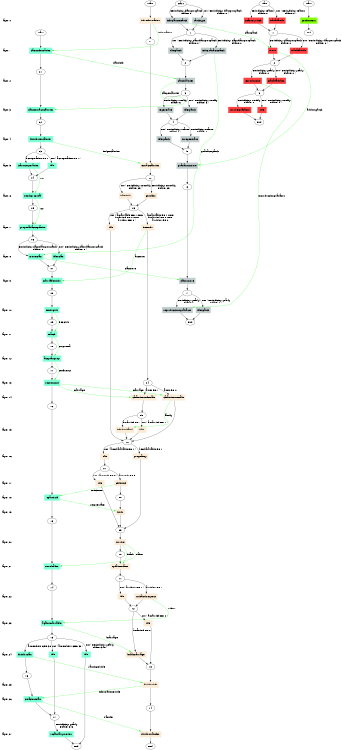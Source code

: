 digraph state_graph {
	rankdir=TB;
	size="8,5;"
	layer_0 [shape=plaintext, label="layer 0"];
	layer_1 [shape=plaintext, label="layer 1"];
	layer_0 -> layer_1 [style=invis];
	layer_2 [shape=plaintext, label="layer 2"];
	layer_1 -> layer_2 [style=invis];
	layer_3 [shape=plaintext, label="layer 3"];
	layer_2 -> layer_3 [style=invis];
	layer_4 [shape=plaintext, label="layer 4"];
	layer_3 -> layer_4 [style=invis];
	layer_5 [shape=plaintext, label="layer 5"];
	layer_4 -> layer_5 [style=invis];
	layer_6 [shape=plaintext, label="layer 6"];
	layer_5 -> layer_6 [style=invis];
	layer_7 [shape=plaintext, label="layer 7"];
	layer_6 -> layer_7 [style=invis];
	layer_8 [shape=plaintext, label="layer 8"];
	layer_7 -> layer_8 [style=invis];
	layer_9 [shape=plaintext, label="layer 9"];
	layer_8 -> layer_9 [style=invis];
	layer_10 [shape=plaintext, label="layer 10"];
	layer_9 -> layer_10 [style=invis];
	layer_11 [shape=plaintext, label="layer 11"];
	layer_10 -> layer_11 [style=invis];
	layer_12 [shape=plaintext, label="layer 12"];
	layer_11 -> layer_12 [style=invis];
	layer_13 [shape=plaintext, label="layer 13"];
	layer_12 -> layer_13 [style=invis];
	layer_14 [shape=plaintext, label="layer 14"];
	layer_13 -> layer_14 [style=invis];
	layer_15 [shape=plaintext, label="layer 15"];
	layer_14 -> layer_15 [style=invis];
	layer_16 [shape=plaintext, label="layer 16"];
	layer_15 -> layer_16 [style=invis];
	layer_17 [shape=plaintext, label="layer 17"];
	layer_16 -> layer_17 [style=invis];
	layer_18 [shape=plaintext, label="layer 18"];
	layer_17 -> layer_18 [style=invis];
	layer_19 [shape=plaintext, label="layer 19"];
	layer_18 -> layer_19 [style=invis];
	layer_20 [shape=plaintext, label="layer 20"];
	layer_19 -> layer_20 [style=invis];
	layer_21 [shape=plaintext, label="layer 21"];
	layer_20 -> layer_21 [style=invis];
	layer_22 [shape=plaintext, label="layer 22"];
	layer_21 -> layer_22 [style=invis];
	layer_23 [shape=plaintext, label="layer 23"];
	layer_22 -> layer_23 [style=invis];
	layer_24 [shape=plaintext, label="layer 24"];
	layer_23 -> layer_24 [style=invis];
	layer_25 [shape=plaintext, label="layer 25"];
	layer_24 -> layer_25 [style=invis];
	layer_26 [shape=plaintext, label="layer 26"];
	layer_25 -> layer_26 [style=invis];
	layer_27 [shape=plaintext, label="layer 27"];
	layer_26 -> layer_27 [style=invis];
	
	/* States */
	indv_end [label = "end"]
	indv_14 [label = "14"]
	indv_13 [label = "13"]
	indv_12 [label = "12"]
	indv_11 [label = "11"]
	indv_10 [label = "10"]
	indv_08 [label = "08"]
	indv_07 [label = "07"]
	indv_09 [label = "09"]
	indv_05 [label = "05"]
	indv_06 [label = "06"]
	indv_04 [label = "04"]
	indv_03 [label = "03"]
	indv_02 [label = "02"]
	indv_01 [label = "01"]
	indv_start [label = "start"]
	clan_end [label = "end"]
	clan_17 [label = "17"]
	clan_16 [label = "16"]
	clan_15 [label = "15"]
	clan_14 [label = "14"]
	clan_13 [label = "13"]
	clan_12 [label = "12"]
	clan_11 [label = "11"]
	clan_10 [label = "10"]
	clan_09 [label = "09"]
	clan_08 [label = "08"]
	clan_07 [label = "07"]
	clan_06 [label = "06"]
	clan_05 [label = "05"]
	clan_04 [label = "04"]
	clan_03 [label = "03"]
	clan_02 [label = "02"]
	clan_01 [label = "01"]
	clan_start [label = "start"]
	patch_end [label = "end"]
	patch_7 [label = "7"]
	patch_6 [label = "6"]
	patch_5 [label = "5"]
	patch_4 [label = "4"]
	patch_3 [label = "3"]
	patch_2 [label = "2"]
	patch_1 [label = "1"]
	patch_start [label = "start"]
	manada_guanacos_end [label = "end"]
	manada_guanacos_3 [label = "3"]
	manada_guanacos_2 [label = "2"]
	manada_guanacos_1 [label = "1"]
	manada_guanacos_start [label = "start"]
	hunting_end [label = "end"]
	hunting_start [label = "start"]
	indv_indvInformation_start_01 [label = "indvInformation", shape = box,style=filled,color=antiquewhite];
	indv_extractcalories_01_02 [label = "extractcalories", shape = box,style=filled,color=antiquewhite];
	indv_getolder_02_03 [label = "getolder", shape = box,style=filled,color=antiquewhite];
	indv_idle_indv_02_03 [label = "idle_indv", shape = box,style=filled,color=antiquewhite];
	indv_freeIndv_03_04 [label = "freeIndv", shape = box,style=filled,color=antiquewhite];
	indv_idle_03_06 [label = "idle", shape = box,style=filled,color=antiquewhite];
	indv_casamiento_female_04_05 [label = "casamiento_female", shape = box,style=filled,color=antiquewhite];
	indv_casamiento_male_04_06 [label = "casamiento_male", shape = box,style=filled,color=antiquewhite];
	indv_info_husband_05_06 [label = "info_husband", shape = box,style=filled,color=antiquewhite];
	indv_idle_05_06 [label = "idle", shape = box,style=filled,color=antiquewhite];
	indv_pregnancy_06_09 [label = "pregnancy", shape = box,style=filled,color=antiquewhite];
	indv_idle_06_07 [label = "idle", shape = box,style=filled,color=antiquewhite];
	indv_child_inf_07_08 [label = "child_inf", shape = box,style=filled,color=antiquewhite];
	indv_idle_07_09 [label = "idle", shape = box,style=filled,color=antiquewhite];
	indv_birth_08_09 [label = "birth", shape = box,style=filled,color=antiquewhite];
	indv_survive_09_10 [label = "survive", shape = box,style=filled,color=antiquewhite];
	indv_update_status_10_11 [label = "update_status", shape = box,style=filled,color=antiquewhite];
	indv_husband_request_11_12 [label = "husband_request", shape = box,style=filled,color=antiquewhite];
	indv_idle_11_12 [label = "idle", shape = box,style=filled,color=antiquewhite];
	indv_local_marriage_12_13 [label = "local_marriage", shape = box,style=filled,color=antiquewhite];
	indv_idle_12_13 [label = "idle", shape = box,style=filled,color=antiquewhite];
	indv_dividir_info_13_14 [label = "dividir_info", shape = box,style=filled,color=antiquewhite];
	indv_dividir_transfer_14_end [label = "dividir_transfer", shape = box,style=filled,color=antiquewhite];
	clan_clan_Information_start_01 [label = "clan_Information", shape = box,style=filled,color=aquamarine];
	clan_clan_extract_calories_01_02 [label = "clan_extract_calories", shape = box,style=filled,color=aquamarine];
	clan_distribute_calories_02_03 [label = "distribute_calories", shape = box,style=filled,color=aquamarine];
	clan_start_cooperation_03_04 [label = "start_cooperation", shape = box,style=filled,color=aquamarine];
	clan_idle_03_04 [label = "idle", shape = box,style=filled,color=aquamarine];
	clan_send_proposal_04_05 [label = "send_proposal", shape = box,style=filled,color=aquamarine];
	clan_proposal_acceptation_05_06 [label = "proposal_acceptation", shape = box,style=filled,color=aquamarine];
	clan_move_clan_06_07 [label = "move_clan", shape = box,style=filled,color=aquamarine];
	clan_idle_clan_06_07 [label = "idle_clan", shape = box,style=filled,color=aquamarine];
	clan_marriable_indv_07_08 [label = "marriable_indv", shape = box,style=filled,color=aquamarine];
	clan_send_girls_08_09 [label = "send_girls", shape = box,style=filled,color=aquamarine];
	clan_match_09_10 [label = "match", shape = box,style=filled,color=aquamarine];
	clan_aceptar_prop_10_11 [label = "aceptar_prop", shape = box,style=filled,color=aquamarine];
	clan_recive_conf_11_12 [label = "recive_conf", shape = box,style=filled,color=aquamarine];
	clan_repartir_id_12_13 [label = "repartir_id", shape = box,style=filled,color=aquamarine];
	clan_new_leader_13_14 [label = "new_leader", shape = box,style=filled,color=aquamarine];
	clan_again_marriable_14_15 [label = "again_marriable", shape = box,style=filled,color=aquamarine];
	clan_dividir_clan_15_16 [label = "dividir_clan", shape = box,style=filled,color=aquamarine];
	clan_idle_15_17 [label = "idle", shape = box,style=filled,color=aquamarine];
	clan_creacion_clan_16_17 [label = "creacion_clan", shape = box,style=filled,color=aquamarine];
	clan_vocabulary_review_17_end [label = "vocabulary_review", shape = box,style=filled,color=aquamarine];
	clan_idle_15_end [label = "idle", shape = box,style=filled,color=aquamarine];
	patch_patchtype_start_1 [label = "patchtype", shape = box,style=filled,color=azure3];
	patch_infoClansInPatch_start_1 [label = "infoClansInPatch", shape = box,style=filled,color=azure3];
	patch_idle_patch_1_2 [label = "idle_patch", shape = box,style=filled,color=azure3];
	patch_infoGuanacosPatch_1_2 [label = "infoGuanacosPatch", shape = box,style=filled,color=azure3];
	patch_patchcalories_2_3 [label = "patchcalories", shape = box,style=filled,color=azure3];
	patch_regenerate_3_4 [label = "regenerate", shape = box,style=filled,color=azure3];
	patch_idle_patch_3_4 [label = "idle_patch", shape = box,style=filled,color=azure3];
	patch_snregenerate_4_5 [label = "snregenerate", shape = box,style=filled,color=azure3];
	patch_idle_patch_4_5 [label = "idle_patch", shape = box,style=filled,color=azure3];
	patch_guanacos_move_5_6 [label = "guanacos_move", shape = box,style=filled,color=azure3];
	patch_clans_move_6_7 [label = "clans_move", shape = box,style=filled,color=azure3];
	patch_reproduccion_guanacos_7_end [label = "reproduccion_guanacos", shape = box,style=filled,color=azure3];
	patch_idle_patch_7_end [label = "idle_patch", shape = box,style=filled,color=azure3];
	manada_guanacos_manadaInfo_start_1 [label = "manadaInfo", shape = box,style=filled,color=brown1];
	manada_guanacos_seasonSwitch_start_1 [label = "seasonSwitch", shape = box,style=filled,color=brown1];
	manada_guanacos_manada_idle_1_2 [label = "manada_idle", shape = box,style=filled,color=brown1];
	manada_guanacos_move_1_2 [label = "move", shape = box,style=filled,color=brown1];
	manada_guanacos_reproduccion_2_3 [label = "reproduccion", shape = box,style=filled,color=brown1];
	manada_guanacos_manada_idle2_2_3 [label = "manada_idle2", shape = box,style=filled,color=brown1];
	manada_guanacos_surviveGuanacos_3_end [label = "surviveGuanacos", shape = box,style=filled,color=brown1];
	manada_guanacos_idle_3_end [label = "idle", shape = box,style=filled,color=brown1];
	hunting_get_hunters_start_end [label = "get_hunters", shape = box,style=filled,color=chartreuse1];
	
	/* Transitions */
	indv_start -> indv_indvInformation_start_01;
	indv_indvInformation_start_01 -> indv_01;
	indv_01 -> indv_extractcalories_01_02;
	indv_extractcalories_01_02 -> indv_02;
	indv_02 -> indv_getolder_02_03 [ label = "Periodicity: monthly\nPhase: 29"];
	indv_getolder_02_03 -> indv_03;
	indv_02 -> indv_idle_indv_02_03 [ label = "not ( Periodicity: monthly\nPhase: 29 )"];
	indv_idle_indv_02_03 -> indv_03;
	indv_03 -> indv_freeIndv_03_04 [ label = "a.marriable EQ 1 AND\na.married EQ 0 AND\na.widow EQ 0"];
	indv_freeIndv_03_04 -> indv_04;
	indv_03 -> indv_idle_03_06 [ label = "not ( a.marriable EQ 1 AND\na.married EQ 0 AND\na.widow EQ 0 )"];
	indv_idle_03_06 -> indv_06;
	indv_04 -> indv_casamiento_female_04_05 [ label = "a.sex EQ 1"];
	indv_casamiento_female_04_05 -> indv_05;
	indv_04 -> indv_casamiento_male_04_06 [ label = "a.sex EQ 0"];
	indv_casamiento_male_04_06 -> indv_06;
	indv_05 -> indv_info_husband_05_06 [ label = "a.married EQ 1"];
	indv_info_husband_05_06 -> indv_06;
	indv_05 -> indv_idle_05_06 [ label = "not ( a.married EQ 1 )"];
	indv_idle_05_06 -> indv_06;
	indv_06 -> indv_pregnancy_06_09 [ label = "a.embarazable EQ 1"];
	indv_pregnancy_06_09 -> indv_09;
	indv_06 -> indv_idle_06_07 [ label = "not ( a.embarazable EQ 1 )"];
	indv_idle_06_07 -> indv_07;
	indv_07 -> indv_child_inf_07_08 [ label = "a.month EQ 9"];
	indv_child_inf_07_08 -> indv_08;
	indv_07 -> indv_idle_07_09 [ label = "not ( a.month EQ 9 )"];
	indv_idle_07_09 -> indv_09;
	indv_08 -> indv_birth_08_09;
	indv_birth_08_09 -> indv_09;
	indv_09 -> indv_survive_09_10;
	indv_survive_09_10 -> indv_10;
	indv_10 -> indv_update_status_10_11;
	indv_update_status_10_11 -> indv_11;
	indv_11 -> indv_husband_request_11_12 [ label = "a.widow EQ 1"];
	indv_husband_request_11_12 -> indv_12;
	indv_11 -> indv_idle_11_12 [ label = "not ( a.widow EQ 1 )"];
	indv_idle_11_12 -> indv_12;
	indv_12 -> indv_local_marriage_12_13 [ label = "a.married EQ 0"];
	indv_local_marriage_12_13 -> indv_13;
	indv_12 -> indv_idle_12_13 [ label = "not ( a.married EQ 0 )"];
	indv_idle_12_13 -> indv_13;
	indv_13 -> indv_dividir_info_13_14;
	indv_dividir_info_13_14 -> indv_14;
	indv_14 -> indv_dividir_transfer_14_end;
	indv_dividir_transfer_14_end -> indv_end;
	clan_start -> clan_clan_Information_start_01;
	clan_clan_Information_start_01 -> clan_01;
	clan_01 -> clan_clan_extract_calories_01_02;
	clan_clan_extract_calories_01_02 -> clan_02;
	clan_02 -> clan_distribute_calories_02_03;
	clan_distribute_calories_02_03 -> clan_03;
	clan_03 -> clan_start_cooperation_03_04 [ label = "a.cooperation EQ 1"];
	clan_start_cooperation_03_04 -> clan_04;
	clan_03 -> clan_idle_03_04 [ label = "not ( a.cooperation EQ 1 )"];
	clan_idle_03_04 -> clan_04;
	clan_04 -> clan_send_proposal_04_05;
	clan_send_proposal_04_05 -> clan_05;
	clan_05 -> clan_proposal_acceptation_05_06;
	clan_proposal_acceptation_05_06 -> clan_06;
	clan_06 -> clan_move_clan_06_07 [ label = "Periodicity: clan_dias_por_patch\nPhase: 0"];
	clan_move_clan_06_07 -> clan_07;
	clan_06 -> clan_idle_clan_06_07 [ label = "not ( Periodicity: clan_dias_por_patch\nPhase: 0 )"];
	clan_idle_clan_06_07 -> clan_07;
	clan_07 -> clan_marriable_indv_07_08;
	clan_marriable_indv_07_08 -> clan_08;
	clan_08 -> clan_send_girls_08_09;
	clan_send_girls_08_09 -> clan_09;
	clan_09 -> clan_match_09_10;
	clan_match_09_10 -> clan_10;
	clan_10 -> clan_aceptar_prop_10_11;
	clan_aceptar_prop_10_11 -> clan_11;
	clan_11 -> clan_recive_conf_11_12;
	clan_recive_conf_11_12 -> clan_12;
	clan_12 -> clan_repartir_id_12_13;
	clan_repartir_id_12_13 -> clan_13;
	clan_13 -> clan_new_leader_13_14;
	clan_new_leader_13_14 -> clan_14;
	clan_14 -> clan_again_marriable_14_15;
	clan_again_marriable_14_15 -> clan_15;
	clan_15 -> clan_dividir_clan_15_16 [ label = "a.members GEQ 30"];
	clan_dividir_clan_15_16 -> clan_16;
	clan_15 -> clan_idle_15_17 [ label = "not ( a.members GEQ 30 )"];
	clan_idle_15_17 -> clan_17;
	clan_16 -> clan_creacion_clan_16_17;
	clan_creacion_clan_16_17 -> clan_17;
	clan_17 -> clan_vocabulary_review_17_end [ label = "Periodicity: yearly\nPhase: 348"];
	clan_vocabulary_review_17_end -> clan_end;
	clan_15 -> clan_idle_15_end [ label = "not ( Periodicity: yearly\nPhase: 348 )"];
	clan_idle_15_end -> clan_end;
	patch_start -> patch_patchtype_start_1 [ label = "not ( Periodicity: dias_por_patch\nPhase: 0 )"];
	patch_patchtype_start_1 -> patch_1;
	patch_start -> patch_infoClansInPatch_start_1 [ label = "Periodicity: dias_por_patch\nPhase: 0"];
	patch_infoClansInPatch_start_1 -> patch_1;
	patch_1 -> patch_idle_patch_1_2 [ label = "not ( Periodicity: clan_dias_por_patch\nPhase: 0 )"];
	patch_idle_patch_1_2 -> patch_2;
	patch_1 -> patch_infoGuanacosPatch_1_2 [ label = "Periodicity: clan_dias_por_patch\nPhase: 0"];
	patch_infoGuanacosPatch_1_2 -> patch_2;
	patch_2 -> patch_patchcalories_2_3;
	patch_patchcalories_2_3 -> patch_3;
	patch_3 -> patch_regenerate_3_4 [ label = "Periodicity: weekly\nPhase: 6"];
	patch_regenerate_3_4 -> patch_4;
	patch_3 -> patch_idle_patch_3_4 [ label = "not ( Periodicity: weekly\nPhase: 6 )"];
	patch_idle_patch_3_4 -> patch_4;
	patch_4 -> patch_snregenerate_4_5 [ label = "Periodicity: season\nPhase: 0"];
	patch_snregenerate_4_5 -> patch_5;
	patch_4 -> patch_idle_patch_4_5 [ label = "not ( Periodicity: season\nPhase: 0 )"];
	patch_idle_patch_4_5 -> patch_5;
	patch_5 -> patch_guanacos_move_5_6;
	patch_guanacos_move_5_6 -> patch_6;
	patch_6 -> patch_clans_move_6_7;
	patch_clans_move_6_7 -> patch_7;
	patch_7 -> patch_reproduccion_guanacos_7_end [ label = "Periodicity: yearly\nPhase: 0"];
	patch_reproduccion_guanacos_7_end -> patch_end;
	patch_7 -> patch_idle_patch_7_end [ label = "not ( Periodicity: yearly\nPhase: 0 )"];
	patch_idle_patch_7_end -> patch_end;
	manada_guanacos_start -> manada_guanacos_manadaInfo_start_1 [ label = "not ( Periodicity: season\nPhase: 0 )"];
	manada_guanacos_manadaInfo_start_1 -> manada_guanacos_1;
	manada_guanacos_start -> manada_guanacos_seasonSwitch_start_1 [ label = "Periodicity: season\nPhase: 0"];
	manada_guanacos_seasonSwitch_start_1 -> manada_guanacos_1;
	manada_guanacos_1 -> manada_guanacos_manada_idle_1_2 [ label = "not ( Periodicity: dias_por_patch\nPhase: 0 )"];
	manada_guanacos_manada_idle_1_2 -> manada_guanacos_2;
	manada_guanacos_1 -> manada_guanacos_move_1_2 [ label = "Periodicity: dias_por_patch\nPhase: 0"];
	manada_guanacos_move_1_2 -> manada_guanacos_2;
	manada_guanacos_2 -> manada_guanacos_reproduccion_2_3 [ label = "Periodicity: yearly\nPhase: 0"];
	manada_guanacos_reproduccion_2_3 -> manada_guanacos_3;
	manada_guanacos_2 -> manada_guanacos_manada_idle2_2_3 [ label = "not ( Periodicity: yearly\nPhase: 0 )"];
	manada_guanacos_manada_idle2_2_3 -> manada_guanacos_3;
	manada_guanacos_3 -> manada_guanacos_surviveGuanacos_3_end [ label = "Periodicity: weekly\nPhase: 0"];
	manada_guanacos_surviveGuanacos_3_end -> manada_guanacos_end;
	manada_guanacos_3 -> manada_guanacos_idle_3_end [ label = "not ( Periodicity: weekly\nPhase: 0 )"];
	manada_guanacos_idle_3_end -> manada_guanacos_end;
	hunting_start -> hunting_get_hunters_start_end;
	hunting_get_hunters_start_end -> hunting_end;
	
	/* Communications */
	patch_infoClansInPatch_start_1 -> manada_guanacos_move_1_2 [ label = "clanspatch" color="#00ff00" constraint=false];
	manada_guanacos_reproduccion_2_3 -> patch_reproduccion_guanacos_7_end [ label = "reproduccionguanacos" color="#00ff00" constraint=false];
	clan_move_clan_06_07 -> patch_clans_move_6_7 [ label = "clanmove" color="#00ff00" constraint=false];
	manada_guanacos_move_1_2 -> patch_guanacos_move_5_6 [ label = "adultospatch" color="#00ff00" constraint=false];
	clan_clan_Information_start_01 -> patch_patchcalories_2_3 [ label = "clan_info" color="#00ff00" constraint=false];
	indv_dividir_info_13_14 -> clan_creacion_clan_16_17 [ label = "informationDivide" color="#00ff00" constraint=false];
	indv_husband_request_11_12 -> clan_again_marriable_14_15 [ label = "widow" color="#00ff00" constraint=false];
	indv_survive_09_10 -> clan_new_leader_13_14 [ label = "leader" color="#00ff00" constraint=false];
	indv_child_inf_07_08 -> clan_repartir_id_12_13 [ label = "peticionID" color="#00ff00" constraint=false];
	clan_aceptar_prop_10_11 -> clan_recive_conf_11_12 [ label = "confirProp" color="#00ff00" constraint=false];
	clan_match_09_10 -> clan_aceptar_prop_10_11 [ label = "propuesta" color="#00ff00" constraint=false];
	clan_send_girls_08_09 -> clan_match_09_10 [ label = "freeGirls" color="#00ff00" constraint=false];
	indv_freeIndv_03_04 -> clan_marriable_indv_07_08 [ label = "ancestor" color="#00ff00" constraint=false];
	patch_infoGuanacosPatch_1_2 -> clan_move_clan_06_07 [ label = "guanacospatch" color="#00ff00" constraint=false];
	clan_send_proposal_04_05 -> clan_proposal_acceptation_05_06 [ label = "yyy" color="#00ff00" constraint=false];
	clan_start_cooperation_03_04 -> clan_send_proposal_04_05 [ label = "xxx" color="#00ff00" constraint=false];
	patch_patchcalories_2_3 -> clan_clan_extract_calories_01_02 [ label = "clangetcalories" color="#00ff00" constraint=false];
	indv_indvInformation_start_01 -> clan_clan_Information_start_01 [ label = "information" color="#00ff00" constraint=false];
	clan_creacion_clan_16_17 -> indv_dividir_transfer_14_end [ label = "transfer" color="#00ff00" constraint=false];
	clan_dividir_clan_15_16 -> indv_dividir_info_13_14 [ label = "warningDivide" color="#00ff00" constraint=false];
	clan_again_marriable_14_15 -> indv_local_marriage_12_13 [ label = "lmarriage" color="#00ff00" constraint=false];
	indv_survive_09_10 -> indv_update_status_10_11 [ label = "death" color="#00ff00" constraint=false];
	clan_repartir_id_12_13 -> indv_birth_08_09 [ label = "respuestaID" color="#00ff00" constraint=false];
	indv_casamiento_male_04_06 -> indv_info_husband_05_06 [ label = "family" color="#00ff00" constraint=false];
	clan_recive_conf_11_12 -> indv_casamiento_male_04_06 [ label = "marriage" color="#00ff00" constraint=false];
	clan_recive_conf_11_12 -> indv_casamiento_female_04_05 [ label = "marriage" color="#00ff00" constraint=false];
	clan_distribute_calories_02_03 -> indv_extractcalories_01_02 [ label = "indgetcalories" color="#00ff00" constraint=false];
	{ rank=same; layer_0;  indv_indvInformation_start_01;  patch_patchtype_start_1;  patch_infoClansInPatch_start_1;  manada_guanacos_manadaInfo_start_1;  manada_guanacos_seasonSwitch_start_1;  hunting_get_hunters_start_end; }
	{ rank=same; layer_1;  clan_clan_Information_start_01;  patch_idle_patch_1_2;  patch_infoGuanacosPatch_1_2;  manada_guanacos_manada_idle_1_2;  manada_guanacos_move_1_2; }
	{ rank=same; layer_2;  patch_patchcalories_2_3;  manada_guanacos_reproduccion_2_3;  manada_guanacos_manada_idle2_2_3; }
	{ rank=same; layer_3;  clan_clan_extract_calories_01_02;  patch_regenerate_3_4;  patch_idle_patch_3_4;  manada_guanacos_surviveGuanacos_3_end;  manada_guanacos_idle_3_end; }
	{ rank=same; layer_4;  clan_distribute_calories_02_03;  patch_snregenerate_4_5;  patch_idle_patch_4_5; }
	{ rank=same; layer_5;  indv_extractcalories_01_02;  clan_start_cooperation_03_04;  clan_idle_03_04;  patch_guanacos_move_5_6; }
	{ rank=same; layer_6;  indv_getolder_02_03;  indv_idle_indv_02_03;  clan_send_proposal_04_05; }
	{ rank=same; layer_7;  indv_freeIndv_03_04;  indv_idle_03_06;  clan_proposal_acceptation_05_06; }
	{ rank=same; layer_8;  clan_move_clan_06_07;  clan_idle_clan_06_07; }
	{ rank=same; layer_9;  clan_marriable_indv_07_08;  patch_clans_move_6_7; }
	{ rank=same; layer_10;  clan_send_girls_08_09;  patch_reproduccion_guanacos_7_end;  patch_idle_patch_7_end; }
	{ rank=same; layer_11;  clan_match_09_10; }
	{ rank=same; layer_12;  clan_aceptar_prop_10_11; }
	{ rank=same; layer_13;  clan_recive_conf_11_12; }
	{ rank=same; layer_14;  indv_casamiento_female_04_05;  indv_casamiento_male_04_06; }
	{ rank=same; layer_15;  indv_info_husband_05_06;  indv_idle_05_06; }
	{ rank=same; layer_16;  indv_pregnancy_06_09;  indv_idle_06_07; }
	{ rank=same; layer_17;  indv_child_inf_07_08;  indv_idle_07_09; }
	{ rank=same; layer_18;  clan_repartir_id_12_13; }
	{ rank=same; layer_19;  indv_birth_08_09; }
	{ rank=same; layer_20;  indv_survive_09_10; }
	{ rank=same; layer_21;  indv_update_status_10_11;  clan_new_leader_13_14; }
	{ rank=same; layer_22;  indv_husband_request_11_12;  indv_idle_11_12; }
	{ rank=same; layer_23;  indv_idle_12_13;  clan_again_marriable_14_15; }
	{ rank=same; layer_24;  indv_local_marriage_12_13;  clan_dividir_clan_15_16;  clan_idle_15_17;  clan_idle_15_end; }
	{ rank=same; layer_25;  indv_dividir_info_13_14; }
	{ rank=same; layer_26;  clan_creacion_clan_16_17; }
	{ rank=same; layer_27;  indv_dividir_transfer_14_end;  clan_vocabulary_review_17_end; }
}